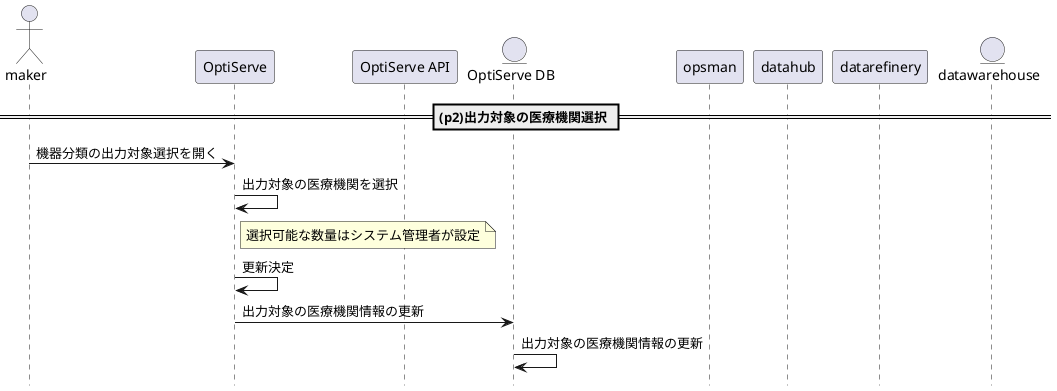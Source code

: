 @startuml
'------------------------------------------------
' Title: OptiServe Modify Master Data (maker)
'        メーカーマスタ情報のメンテナンス
' Date: 2025-03-17
' Author: H.Miyazawa
' ChangeLog:
'    2025-03-17: First Edition
'------------------------------------------------
hide footbox
actor maker as mk
participant "OptiServe" as os
participant "OptiServe API" as osapi
entity "OptiServe DB" as osdb
participant "opsman" as op
participant "datahub" as dh
participant "datarefinery" as df
entity "datawarehouse" as dw

== (p2)出力対象の医療機関選択 ==
mk -> os: 機器分類の出力対象選択を開く
os -> os: 出力対象の医療機関を選択
note right os: 選択可能な数量はシステム管理者が設定
os -> os: 更新決定
os -> osdb: 出力対象の医療機関情報の更新
osdb -> osdb: 出力対象の医療機関情報の更新

@enduml